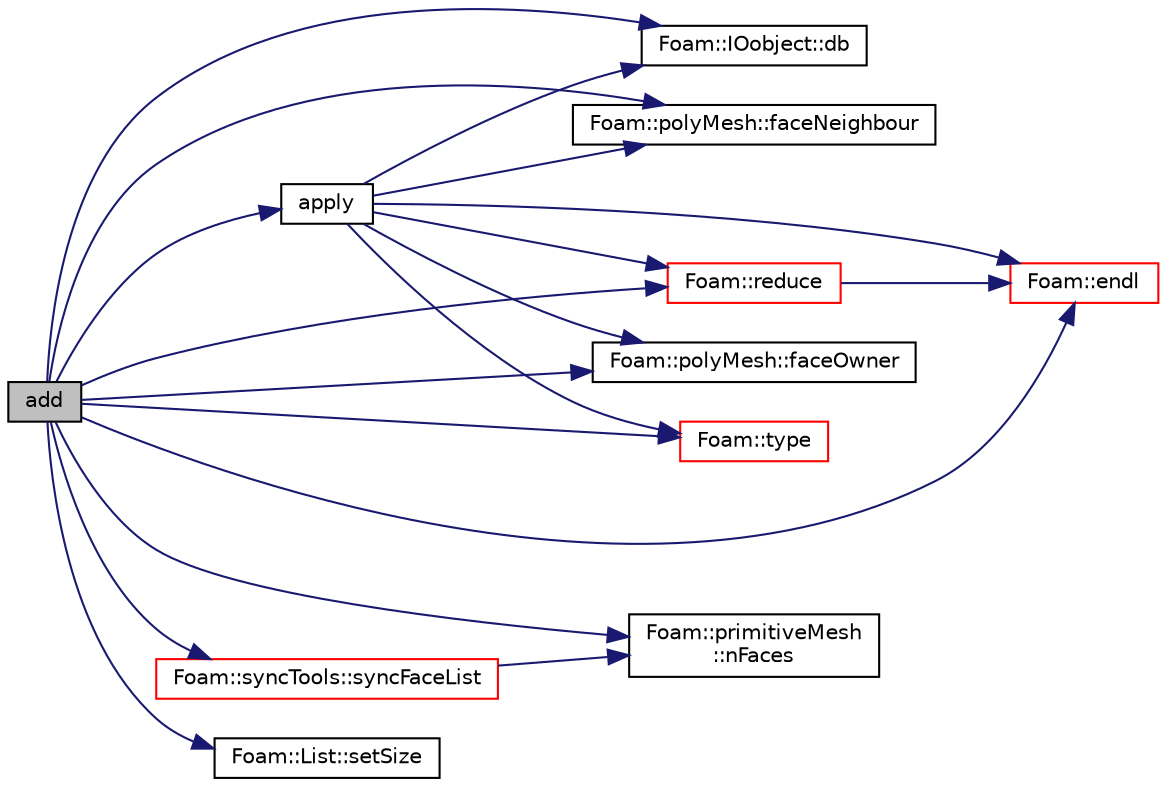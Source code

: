 digraph "add"
{
  bgcolor="transparent";
  edge [fontname="Helvetica",fontsize="10",labelfontname="Helvetica",labelfontsize="10"];
  node [fontname="Helvetica",fontsize="10",shape=record];
  rankdir="LR";
  Node4708 [label="add",height=0.2,width=0.4,color="black", fillcolor="grey75", style="filled", fontcolor="black"];
  Node4708 -> Node4709 [color="midnightblue",fontsize="10",style="solid",fontname="Helvetica"];
  Node4709 [label="apply",height=0.2,width=0.4,color="black",URL="$a22421.html#a500fcbdac53185cf97087c52bd87fa7b",tooltip="Apply any additional post-decomposition constraints. "];
  Node4709 -> Node4710 [color="midnightblue",fontsize="10",style="solid",fontname="Helvetica"];
  Node4710 [label="Foam::IOobject::db",height=0.2,width=0.4,color="black",URL="$a27249.html#a65cc75d9f80b1df5c3184fb2274a97f1",tooltip="Return the local objectRegistry. "];
  Node4709 -> Node4711 [color="midnightblue",fontsize="10",style="solid",fontname="Helvetica"];
  Node4711 [label="Foam::polyMesh::faceNeighbour",height=0.2,width=0.4,color="black",URL="$a28565.html#a9fb57b52c700ed61f09ada65412d13e3",tooltip="Return face neighbour. "];
  Node4709 -> Node4712 [color="midnightblue",fontsize="10",style="solid",fontname="Helvetica"];
  Node4712 [label="Foam::polyMesh::faceOwner",height=0.2,width=0.4,color="black",URL="$a28565.html#a57752b49bfee23ca1944c3fb0493974f",tooltip="Return face owner. "];
  Node4709 -> Node4713 [color="midnightblue",fontsize="10",style="solid",fontname="Helvetica"];
  Node4713 [label="Foam::reduce",height=0.2,width=0.4,color="red",URL="$a21851.html#a7ffd6af4acc2eb9ba72ee296b5ecda23"];
  Node4713 -> Node4714 [color="midnightblue",fontsize="10",style="solid",fontname="Helvetica"];
  Node4714 [label="Foam::endl",height=0.2,width=0.4,color="red",URL="$a21851.html#a2db8fe02a0d3909e9351bb4275b23ce4",tooltip="Add newline and flush stream. "];
  Node4709 -> Node4732 [color="midnightblue",fontsize="10",style="solid",fontname="Helvetica"];
  Node4732 [label="Foam::type",height=0.2,width=0.4,color="red",URL="$a21851.html#aec48583af672626378f501eb9fc32cd1",tooltip="Return the file type: DIRECTORY or FILE. "];
  Node4709 -> Node4714 [color="midnightblue",fontsize="10",style="solid",fontname="Helvetica"];
  Node4708 -> Node4710 [color="midnightblue",fontsize="10",style="solid",fontname="Helvetica"];
  Node4708 -> Node4714 [color="midnightblue",fontsize="10",style="solid",fontname="Helvetica"];
  Node4708 -> Node4711 [color="midnightblue",fontsize="10",style="solid",fontname="Helvetica"];
  Node4708 -> Node4712 [color="midnightblue",fontsize="10",style="solid",fontname="Helvetica"];
  Node4708 -> Node4738 [color="midnightblue",fontsize="10",style="solid",fontname="Helvetica"];
  Node4738 [label="Foam::primitiveMesh\l::nFaces",height=0.2,width=0.4,color="black",URL="$a28685.html#abe602c985a3c9ffa67176e969e77ca6f"];
  Node4708 -> Node4713 [color="midnightblue",fontsize="10",style="solid",fontname="Helvetica"];
  Node4708 -> Node4739 [color="midnightblue",fontsize="10",style="solid",fontname="Helvetica"];
  Node4739 [label="Foam::List::setSize",height=0.2,width=0.4,color="black",URL="$a26833.html#aedb985ffeaf1bdbfeccc2a8730405703",tooltip="Reset size of List. "];
  Node4708 -> Node4740 [color="midnightblue",fontsize="10",style="solid",fontname="Helvetica"];
  Node4740 [label="Foam::syncTools::syncFaceList",height=0.2,width=0.4,color="red",URL="$a28657.html#abed40ebf1b90b365509600f5e7b004b7",tooltip="Synchronize values on all mesh faces. "];
  Node4740 -> Node4738 [color="midnightblue",fontsize="10",style="solid",fontname="Helvetica"];
  Node4708 -> Node4732 [color="midnightblue",fontsize="10",style="solid",fontname="Helvetica"];
}
